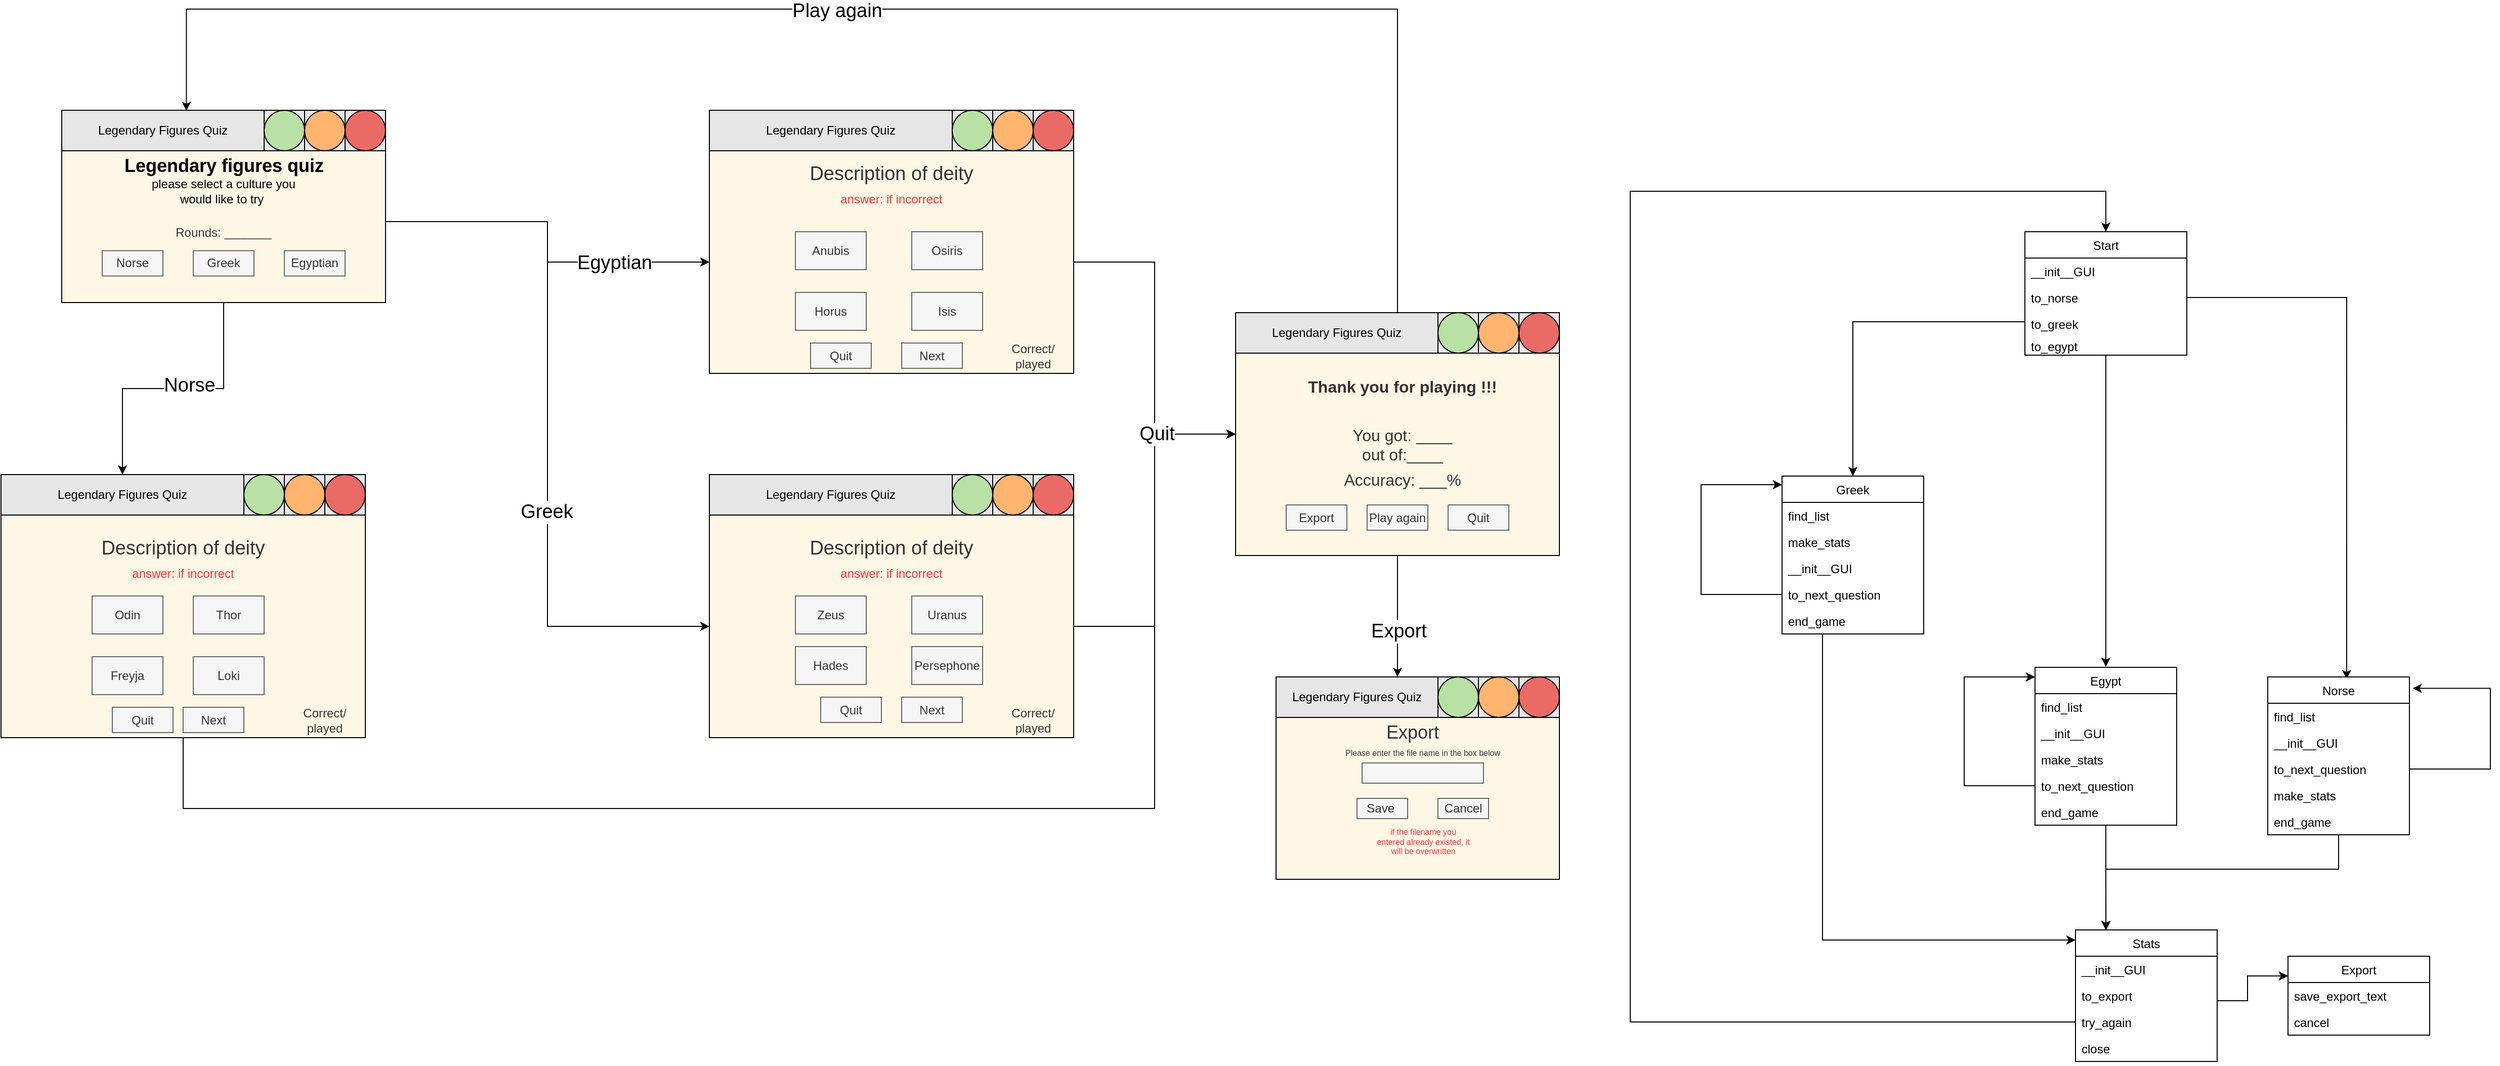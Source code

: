 <mxfile version="14.8.1" type="onedrive"><diagram id="xE3q4U_nRQGGCfrTO-c7" name="Page-1"><mxGraphModel dx="948" dy="1047" grid="1" gridSize="10" guides="1" tooltips="1" connect="1" arrows="1" fold="1" page="1" pageScale="1" pageWidth="850" pageHeight="1100" math="0" shadow="0"><root><mxCell id="0"/><mxCell id="1" parent="0"/><mxCell id="kKffQy28tv1JSKXdvkJd-102" style="edgeStyle=orthogonalEdgeStyle;rounded=0;orthogonalLoop=1;jettySize=auto;html=1;fontSize=19;fontColor=#FF3333;" parent="1" source="LfF0vE0qEt1t1nbUzGx0-1" target="kKffQy28tv1JSKXdvkJd-67" edge="1"><mxGeometry relative="1" as="geometry"/></mxCell><mxCell id="kKffQy28tv1JSKXdvkJd-107" value="Egyptian" style="edgeLabel;html=1;align=center;verticalAlign=middle;resizable=0;points=[];fontSize=19;fontColor=#000000;" parent="kKffQy28tv1JSKXdvkJd-102" vertex="1" connectable="0"><mxGeometry x="0.474" y="-1" relative="1" as="geometry"><mxPoint as="offset"/></mxGeometry></mxCell><mxCell id="kKffQy28tv1JSKXdvkJd-103" style="edgeStyle=orthogonalEdgeStyle;rounded=0;orthogonalLoop=1;jettySize=auto;html=1;fontSize=19;fontColor=#FF3333;" parent="1" source="LfF0vE0qEt1t1nbUzGx0-1" target="kKffQy28tv1JSKXdvkJd-6" edge="1"><mxGeometry relative="1" as="geometry"/></mxCell><mxCell id="kKffQy28tv1JSKXdvkJd-105" value="Norse" style="edgeLabel;html=1;align=center;verticalAlign=middle;resizable=0;points=[];fontSize=19;" parent="kKffQy28tv1JSKXdvkJd-103" vertex="1" connectable="0"><mxGeometry x="-0.117" y="-3" relative="1" as="geometry"><mxPoint as="offset"/></mxGeometry></mxCell><mxCell id="kKffQy28tv1JSKXdvkJd-104" style="edgeStyle=orthogonalEdgeStyle;rounded=0;orthogonalLoop=1;jettySize=auto;html=1;entryX=0;entryY=0.5;entryDx=0;entryDy=0;fontSize=19;fontColor=#FF3333;" parent="1" source="LfF0vE0qEt1t1nbUzGx0-1" target="kKffQy28tv1JSKXdvkJd-81" edge="1"><mxGeometry relative="1" as="geometry"/></mxCell><mxCell id="kKffQy28tv1JSKXdvkJd-108" value="Greek" style="edgeLabel;html=1;align=center;verticalAlign=middle;resizable=0;points=[];fontSize=19;fontColor=#000000;" parent="kKffQy28tv1JSKXdvkJd-104" vertex="1" connectable="0"><mxGeometry x="0.24" y="-1" relative="1" as="geometry"><mxPoint as="offset"/></mxGeometry></mxCell><mxCell id="LfF0vE0qEt1t1nbUzGx0-1" value="" style="rounded=0;whiteSpace=wrap;html=1;fillColor=#FFF7E6;" parent="1" vertex="1"><mxGeometry x="120" y="230" width="320" height="160" as="geometry"/></mxCell><mxCell id="LfF0vE0qEt1t1nbUzGx0-2" value="Legendary Figures Quiz" style="rounded=0;whiteSpace=wrap;html=1;fillColor=#E6E6E6;" parent="1" vertex="1"><mxGeometry x="120" y="200" width="200" height="40" as="geometry"/></mxCell><mxCell id="LfF0vE0qEt1t1nbUzGx0-3" value="" style="whiteSpace=wrap;html=1;aspect=fixed;strokeColor=#000000;fillColor=#E6E6E6;" parent="1" vertex="1"><mxGeometry x="320" y="200" width="40" height="40" as="geometry"/></mxCell><mxCell id="LfF0vE0qEt1t1nbUzGx0-4" value="" style="whiteSpace=wrap;html=1;aspect=fixed;strokeColor=#000000;fillColor=#E6E6E6;" parent="1" vertex="1"><mxGeometry x="360" y="200" width="40" height="40" as="geometry"/></mxCell><mxCell id="LfF0vE0qEt1t1nbUzGx0-5" value="" style="whiteSpace=wrap;html=1;aspect=fixed;strokeColor=#000000;fillColor=#E6E6E6;" parent="1" vertex="1"><mxGeometry x="400" y="200" width="40" height="40" as="geometry"/></mxCell><mxCell id="LfF0vE0qEt1t1nbUzGx0-6" value="" style="ellipse;whiteSpace=wrap;html=1;aspect=fixed;fillColor=#B9E0A5;" parent="1" vertex="1"><mxGeometry x="320" y="200" width="40" height="40" as="geometry"/></mxCell><mxCell id="LfF0vE0qEt1t1nbUzGx0-7" value="" style="ellipse;whiteSpace=wrap;html=1;aspect=fixed;fillColor=#FFB570;" parent="1" vertex="1"><mxGeometry x="360" y="200" width="40" height="40" as="geometry"/></mxCell><mxCell id="LfF0vE0qEt1t1nbUzGx0-8" value="" style="ellipse;whiteSpace=wrap;html=1;aspect=fixed;fillColor=#EA6B66;" parent="1" vertex="1"><mxGeometry x="400" y="200" width="40" height="40" as="geometry"/></mxCell><mxCell id="LfF0vE0qEt1t1nbUzGx0-10" value="&lt;font style=&quot;font-size: 18px&quot;&gt;&lt;b&gt;Legendary figures quiz&lt;/b&gt;&lt;/font&gt;" style="text;html=1;strokeColor=none;fillColor=none;align=center;verticalAlign=middle;whiteSpace=wrap;rounded=0;" parent="1" vertex="1"><mxGeometry x="177.5" y="240" width="205" height="30" as="geometry"/></mxCell><mxCell id="LfF0vE0qEt1t1nbUzGx0-11" value="please select a culture you would like to try&amp;nbsp;" style="text;html=1;strokeColor=none;fillColor=none;align=center;verticalAlign=middle;whiteSpace=wrap;rounded=0;" parent="1" vertex="1"><mxGeometry x="200" y="270" width="160" height="20" as="geometry"/></mxCell><mxCell id="kKffQy28tv1JSKXdvkJd-2" value="Norse" style="text;html=1;strokeColor=#666666;fillColor=#f5f5f5;align=center;verticalAlign=middle;whiteSpace=wrap;rounded=0;fontColor=#333333;" parent="1" vertex="1"><mxGeometry x="160" y="338.75" width="60" height="25" as="geometry"/></mxCell><mxCell id="kKffQy28tv1JSKXdvkJd-3" value="Greek" style="text;html=1;strokeColor=#666666;fillColor=#f5f5f5;align=center;verticalAlign=middle;whiteSpace=wrap;rounded=0;fontColor=#333333;" parent="1" vertex="1"><mxGeometry x="250" y="338.75" width="60" height="25" as="geometry"/></mxCell><mxCell id="kKffQy28tv1JSKXdvkJd-4" value="Egyptian" style="text;html=1;strokeColor=#666666;fillColor=#f5f5f5;align=center;verticalAlign=middle;whiteSpace=wrap;rounded=0;fontColor=#333333;" parent="1" vertex="1"><mxGeometry x="340" y="338.75" width="60" height="25" as="geometry"/></mxCell><mxCell id="PrHbMa2H_aQ3CDkOJ6nd-3" style="edgeStyle=orthogonalEdgeStyle;rounded=0;orthogonalLoop=1;jettySize=auto;html=1;entryX=0;entryY=0.5;entryDx=0;entryDy=0;" parent="1" source="kKffQy28tv1JSKXdvkJd-5" target="dH6cqsdTuVhFuU3-MINS-7" edge="1"><mxGeometry relative="1" as="geometry"><Array as="points"><mxPoint x="240" y="890"/><mxPoint x="1200" y="890"/><mxPoint x="1200" y="520"/></Array></mxGeometry></mxCell><mxCell id="kKffQy28tv1JSKXdvkJd-5" value="" style="rounded=0;whiteSpace=wrap;html=1;fillColor=#FFF7E6;" parent="1" vertex="1"><mxGeometry x="60" y="600" width="360" height="220" as="geometry"/></mxCell><mxCell id="kKffQy28tv1JSKXdvkJd-6" value="Legendary Figures Quiz" style="rounded=0;whiteSpace=wrap;html=1;fillColor=#E6E6E6;" parent="1" vertex="1"><mxGeometry x="60" y="560" width="240" height="40" as="geometry"/></mxCell><mxCell id="kKffQy28tv1JSKXdvkJd-7" value="" style="whiteSpace=wrap;html=1;aspect=fixed;strokeColor=#000000;fillColor=#E6E6E6;" parent="1" vertex="1"><mxGeometry x="300" y="560" width="40" height="40" as="geometry"/></mxCell><mxCell id="kKffQy28tv1JSKXdvkJd-8" value="" style="whiteSpace=wrap;html=1;aspect=fixed;strokeColor=#000000;fillColor=#E6E6E6;" parent="1" vertex="1"><mxGeometry x="340" y="560" width="40" height="40" as="geometry"/></mxCell><mxCell id="kKffQy28tv1JSKXdvkJd-9" value="" style="whiteSpace=wrap;html=1;aspect=fixed;strokeColor=#000000;fillColor=#E6E6E6;" parent="1" vertex="1"><mxGeometry x="380" y="560" width="40" height="40" as="geometry"/></mxCell><mxCell id="kKffQy28tv1JSKXdvkJd-10" value="" style="ellipse;whiteSpace=wrap;html=1;aspect=fixed;fillColor=#B9E0A5;" parent="1" vertex="1"><mxGeometry x="300" y="560" width="40" height="40" as="geometry"/></mxCell><mxCell id="kKffQy28tv1JSKXdvkJd-11" value="" style="ellipse;whiteSpace=wrap;html=1;aspect=fixed;fillColor=#FFB570;" parent="1" vertex="1"><mxGeometry x="340" y="560" width="40" height="40" as="geometry"/></mxCell><mxCell id="kKffQy28tv1JSKXdvkJd-12" value="" style="ellipse;whiteSpace=wrap;html=1;aspect=fixed;fillColor=#EA6B66;" parent="1" vertex="1"><mxGeometry x="380" y="560" width="40" height="40" as="geometry"/></mxCell><mxCell id="kKffQy28tv1JSKXdvkJd-19" value="Odin" style="text;html=1;strokeColor=#666666;fillColor=#f5f5f5;align=center;verticalAlign=middle;whiteSpace=wrap;rounded=0;fontColor=#333333;" parent="1" vertex="1"><mxGeometry x="150" y="680" width="70" height="37.5" as="geometry"/></mxCell><mxCell id="kKffQy28tv1JSKXdvkJd-21" value="answer: if incorrect" style="text;html=1;align=center;verticalAlign=middle;whiteSpace=wrap;rounded=0;fontColor=#FF3333;" parent="1" vertex="1"><mxGeometry x="180" y="645" width="120" height="25" as="geometry"/></mxCell><mxCell id="kKffQy28tv1JSKXdvkJd-22" value="Freyja" style="text;html=1;strokeColor=#666666;fillColor=#f5f5f5;align=center;verticalAlign=middle;whiteSpace=wrap;rounded=0;fontColor=#333333;" parent="1" vertex="1"><mxGeometry x="150" y="740" width="70" height="37.5" as="geometry"/></mxCell><mxCell id="kKffQy28tv1JSKXdvkJd-24" value="Thor" style="text;html=1;strokeColor=#666666;fillColor=#f5f5f5;align=center;verticalAlign=middle;whiteSpace=wrap;rounded=0;fontColor=#333333;" parent="1" vertex="1"><mxGeometry x="250" y="680" width="70" height="37.5" as="geometry"/></mxCell><mxCell id="kKffQy28tv1JSKXdvkJd-25" value="Loki" style="text;html=1;strokeColor=#666666;fillColor=#f5f5f5;align=center;verticalAlign=middle;whiteSpace=wrap;rounded=0;fontColor=#333333;" parent="1" vertex="1"><mxGeometry x="250" y="740" width="70" height="37.5" as="geometry"/></mxCell><mxCell id="PrHbMa2H_aQ3CDkOJ6nd-2" style="edgeStyle=orthogonalEdgeStyle;rounded=0;orthogonalLoop=1;jettySize=auto;html=1;" parent="1" source="kKffQy28tv1JSKXdvkJd-67" edge="1"><mxGeometry relative="1" as="geometry"><mxPoint x="1280" y="520" as="targetPoint"/><Array as="points"><mxPoint x="1200" y="350"/><mxPoint x="1200" y="520"/><mxPoint x="1270" y="520"/></Array></mxGeometry></mxCell><mxCell id="kKffQy28tv1JSKXdvkJd-67" value="" style="rounded=0;whiteSpace=wrap;html=1;fillColor=#FFF7E6;" parent="1" vertex="1"><mxGeometry x="760" y="240" width="360" height="220" as="geometry"/></mxCell><mxCell id="kKffQy28tv1JSKXdvkJd-68" value="Legendary Figures Quiz" style="rounded=0;whiteSpace=wrap;html=1;fillColor=#E6E6E6;" parent="1" vertex="1"><mxGeometry x="760" y="200" width="240" height="40" as="geometry"/></mxCell><mxCell id="kKffQy28tv1JSKXdvkJd-69" value="" style="whiteSpace=wrap;html=1;aspect=fixed;strokeColor=#000000;fillColor=#E6E6E6;" parent="1" vertex="1"><mxGeometry x="1000" y="200" width="40" height="40" as="geometry"/></mxCell><mxCell id="kKffQy28tv1JSKXdvkJd-70" value="" style="whiteSpace=wrap;html=1;aspect=fixed;strokeColor=#000000;fillColor=#E6E6E6;" parent="1" vertex="1"><mxGeometry x="1040" y="200" width="40" height="40" as="geometry"/></mxCell><mxCell id="kKffQy28tv1JSKXdvkJd-71" value="" style="whiteSpace=wrap;html=1;aspect=fixed;strokeColor=#000000;fillColor=#E6E6E6;" parent="1" vertex="1"><mxGeometry x="1080" y="200" width="40" height="40" as="geometry"/></mxCell><mxCell id="kKffQy28tv1JSKXdvkJd-72" value="" style="ellipse;whiteSpace=wrap;html=1;aspect=fixed;fillColor=#B9E0A5;" parent="1" vertex="1"><mxGeometry x="1000" y="200" width="40" height="40" as="geometry"/></mxCell><mxCell id="kKffQy28tv1JSKXdvkJd-73" value="" style="ellipse;whiteSpace=wrap;html=1;aspect=fixed;fillColor=#FFB570;" parent="1" vertex="1"><mxGeometry x="1040" y="200" width="40" height="40" as="geometry"/></mxCell><mxCell id="kKffQy28tv1JSKXdvkJd-74" value="" style="ellipse;whiteSpace=wrap;html=1;aspect=fixed;fillColor=#EA6B66;" parent="1" vertex="1"><mxGeometry x="1080" y="200" width="40" height="40" as="geometry"/></mxCell><mxCell id="kKffQy28tv1JSKXdvkJd-75" value="Anubis" style="text;html=1;strokeColor=#666666;fillColor=#f5f5f5;align=center;verticalAlign=middle;whiteSpace=wrap;rounded=0;fontColor=#333333;" parent="1" vertex="1"><mxGeometry x="845" y="320" width="70" height="37.5" as="geometry"/></mxCell><mxCell id="kKffQy28tv1JSKXdvkJd-77" value="answer: if incorrect" style="text;html=1;align=center;verticalAlign=middle;whiteSpace=wrap;rounded=0;fontColor=#FF3333;" parent="1" vertex="1"><mxGeometry x="880" y="275" width="120" height="25" as="geometry"/></mxCell><mxCell id="kKffQy28tv1JSKXdvkJd-78" value="Horus" style="text;html=1;strokeColor=#666666;fillColor=#f5f5f5;align=center;verticalAlign=middle;whiteSpace=wrap;rounded=0;fontColor=#333333;" parent="1" vertex="1"><mxGeometry x="845" y="380" width="70" height="37.5" as="geometry"/></mxCell><mxCell id="kKffQy28tv1JSKXdvkJd-79" value="Osiris" style="text;html=1;strokeColor=#666666;fillColor=#f5f5f5;align=center;verticalAlign=middle;whiteSpace=wrap;rounded=0;fontColor=#333333;" parent="1" vertex="1"><mxGeometry x="960" y="320" width="70" height="37.5" as="geometry"/></mxCell><mxCell id="kKffQy28tv1JSKXdvkJd-80" value="Isis" style="text;html=1;strokeColor=#666666;fillColor=#f5f5f5;align=center;verticalAlign=middle;whiteSpace=wrap;rounded=0;fontColor=#333333;" parent="1" vertex="1"><mxGeometry x="960" y="380" width="70" height="37.5" as="geometry"/></mxCell><mxCell id="PrHbMa2H_aQ3CDkOJ6nd-1" style="edgeStyle=orthogonalEdgeStyle;rounded=0;orthogonalLoop=1;jettySize=auto;html=1;entryX=0;entryY=0.5;entryDx=0;entryDy=0;" parent="1" source="kKffQy28tv1JSKXdvkJd-81" target="dH6cqsdTuVhFuU3-MINS-7" edge="1"><mxGeometry relative="1" as="geometry"><mxPoint x="1240" y="560" as="targetPoint"/><Array as="points"><mxPoint x="1200" y="710"/><mxPoint x="1200" y="520"/></Array></mxGeometry></mxCell><mxCell id="PrHbMa2H_aQ3CDkOJ6nd-4" value="&lt;font style=&quot;font-size: 19px&quot;&gt;Quit&lt;/font&gt;" style="edgeLabel;html=1;align=center;verticalAlign=middle;resizable=0;points=[];" parent="PrHbMa2H_aQ3CDkOJ6nd-1" vertex="1" connectable="0"><mxGeometry x="0.314" y="-2" relative="1" as="geometry"><mxPoint y="-40" as="offset"/></mxGeometry></mxCell><mxCell id="kKffQy28tv1JSKXdvkJd-81" value="" style="rounded=0;whiteSpace=wrap;html=1;fillColor=#FFF7E6;" parent="1" vertex="1"><mxGeometry x="760" y="600" width="360" height="220" as="geometry"/></mxCell><mxCell id="kKffQy28tv1JSKXdvkJd-82" value="Legendary Figures Quiz" style="rounded=0;whiteSpace=wrap;html=1;fillColor=#E6E6E6;" parent="1" vertex="1"><mxGeometry x="760" y="560" width="240" height="40" as="geometry"/></mxCell><mxCell id="kKffQy28tv1JSKXdvkJd-83" value="" style="whiteSpace=wrap;html=1;aspect=fixed;strokeColor=#000000;fillColor=#E6E6E6;" parent="1" vertex="1"><mxGeometry x="1000" y="560" width="40" height="40" as="geometry"/></mxCell><mxCell id="kKffQy28tv1JSKXdvkJd-84" value="" style="whiteSpace=wrap;html=1;aspect=fixed;strokeColor=#000000;fillColor=#E6E6E6;" parent="1" vertex="1"><mxGeometry x="1040" y="560" width="40" height="40" as="geometry"/></mxCell><mxCell id="kKffQy28tv1JSKXdvkJd-85" value="" style="whiteSpace=wrap;html=1;aspect=fixed;strokeColor=#000000;fillColor=#E6E6E6;" parent="1" vertex="1"><mxGeometry x="1080" y="560" width="40" height="40" as="geometry"/></mxCell><mxCell id="kKffQy28tv1JSKXdvkJd-86" value="" style="ellipse;whiteSpace=wrap;html=1;aspect=fixed;fillColor=#B9E0A5;" parent="1" vertex="1"><mxGeometry x="1000" y="560" width="40" height="40" as="geometry"/></mxCell><mxCell id="kKffQy28tv1JSKXdvkJd-87" value="" style="ellipse;whiteSpace=wrap;html=1;aspect=fixed;fillColor=#FFB570;" parent="1" vertex="1"><mxGeometry x="1040" y="560" width="40" height="40" as="geometry"/></mxCell><mxCell id="kKffQy28tv1JSKXdvkJd-88" value="" style="ellipse;whiteSpace=wrap;html=1;aspect=fixed;fillColor=#EA6B66;" parent="1" vertex="1"><mxGeometry x="1080" y="560" width="40" height="40" as="geometry"/></mxCell><mxCell id="kKffQy28tv1JSKXdvkJd-89" value="Zeus" style="text;html=1;strokeColor=#666666;fillColor=#f5f5f5;align=center;verticalAlign=middle;whiteSpace=wrap;rounded=0;fontColor=#333333;" parent="1" vertex="1"><mxGeometry x="845" y="680" width="70" height="37.5" as="geometry"/></mxCell><mxCell id="kKffQy28tv1JSKXdvkJd-90" value="Description of deity" style="text;html=1;align=center;verticalAlign=middle;whiteSpace=wrap;rounded=0;fontColor=#333333;fontSize=19;" parent="1" vertex="1"><mxGeometry x="770" y="620" width="340" height="25" as="geometry"/></mxCell><mxCell id="kKffQy28tv1JSKXdvkJd-91" value="answer: if incorrect" style="text;html=1;align=center;verticalAlign=middle;whiteSpace=wrap;rounded=0;fontColor=#FF3333;" parent="1" vertex="1"><mxGeometry x="880" y="645" width="120" height="25" as="geometry"/></mxCell><mxCell id="kKffQy28tv1JSKXdvkJd-92" value="Hades" style="text;html=1;strokeColor=#666666;fillColor=#f5f5f5;align=center;verticalAlign=middle;whiteSpace=wrap;rounded=0;fontColor=#333333;" parent="1" vertex="1"><mxGeometry x="845" y="730" width="70" height="37.5" as="geometry"/></mxCell><mxCell id="kKffQy28tv1JSKXdvkJd-93" value="Uranus" style="text;html=1;strokeColor=#666666;fillColor=#f5f5f5;align=center;verticalAlign=middle;whiteSpace=wrap;rounded=0;fontColor=#333333;" parent="1" vertex="1"><mxGeometry x="960" y="680" width="70" height="37.5" as="geometry"/></mxCell><mxCell id="kKffQy28tv1JSKXdvkJd-94" value="Persephone" style="text;html=1;strokeColor=#666666;fillColor=#f5f5f5;align=center;verticalAlign=middle;whiteSpace=wrap;rounded=0;fontColor=#333333;" parent="1" vertex="1"><mxGeometry x="960" y="730" width="70" height="37.5" as="geometry"/></mxCell><mxCell id="kKffQy28tv1JSKXdvkJd-96" value="Rounds: _______" style="text;html=1;align=center;verticalAlign=middle;whiteSpace=wrap;rounded=0;fontColor=#333333;" parent="1" vertex="1"><mxGeometry x="190" y="308" width="180" height="25" as="geometry"/></mxCell><mxCell id="kKffQy28tv1JSKXdvkJd-97" value="Correct/ played" style="text;html=1;align=center;verticalAlign=middle;whiteSpace=wrap;rounded=0;fontColor=#333333;" parent="1" vertex="1"><mxGeometry x="350" y="790" width="60" height="25" as="geometry"/></mxCell><mxCell id="kKffQy28tv1JSKXdvkJd-98" value="Correct/ played" style="text;html=1;align=center;verticalAlign=middle;whiteSpace=wrap;rounded=0;fontColor=#333333;" parent="1" vertex="1"><mxGeometry x="1050" y="790" width="60" height="25" as="geometry"/></mxCell><mxCell id="kKffQy28tv1JSKXdvkJd-99" value="Correct/ played" style="text;html=1;align=center;verticalAlign=middle;whiteSpace=wrap;rounded=0;fontColor=#333333;" parent="1" vertex="1"><mxGeometry x="1050" y="430" width="60" height="25" as="geometry"/></mxCell><mxCell id="kKffQy28tv1JSKXdvkJd-100" value="Description of deity" style="text;html=1;align=center;verticalAlign=middle;whiteSpace=wrap;rounded=0;fontColor=#333333;fontSize=19;" parent="1" vertex="1"><mxGeometry x="70" y="620" width="340" height="25" as="geometry"/></mxCell><mxCell id="kKffQy28tv1JSKXdvkJd-101" value="Description of deity" style="text;html=1;align=center;verticalAlign=middle;whiteSpace=wrap;rounded=0;fontColor=#333333;fontSize=19;" parent="1" vertex="1"><mxGeometry x="770" y="250" width="340" height="25" as="geometry"/></mxCell><mxCell id="kKffQy28tv1JSKXdvkJd-109" value="Quit" style="text;html=1;strokeColor=#666666;fillColor=#f5f5f5;align=center;verticalAlign=middle;whiteSpace=wrap;rounded=0;fontColor=#333333;" parent="1" vertex="1"><mxGeometry x="870" y="780" width="60" height="25" as="geometry"/></mxCell><mxCell id="kKffQy28tv1JSKXdvkJd-110" value="Next" style="text;html=1;strokeColor=#666666;fillColor=#f5f5f5;align=center;verticalAlign=middle;whiteSpace=wrap;rounded=0;fontColor=#333333;" parent="1" vertex="1"><mxGeometry x="950" y="780" width="60" height="25" as="geometry"/></mxCell><mxCell id="dH6cqsdTuVhFuU3-MINS-1" value="Quit" style="text;html=1;strokeColor=#666666;fillColor=#f5f5f5;align=center;verticalAlign=middle;whiteSpace=wrap;rounded=0;fontColor=#333333;" parent="1" vertex="1"><mxGeometry x="860" y="430" width="60" height="25" as="geometry"/></mxCell><mxCell id="dH6cqsdTuVhFuU3-MINS-2" value="Next" style="text;html=1;strokeColor=#666666;fillColor=#f5f5f5;align=center;verticalAlign=middle;whiteSpace=wrap;rounded=0;fontColor=#333333;" parent="1" vertex="1"><mxGeometry x="950" y="430" width="60" height="25" as="geometry"/></mxCell><mxCell id="dH6cqsdTuVhFuU3-MINS-4" value="Quit" style="text;html=1;strokeColor=#666666;fillColor=#f5f5f5;align=center;verticalAlign=middle;whiteSpace=wrap;rounded=0;fontColor=#333333;" parent="1" vertex="1"><mxGeometry x="170" y="790" width="60" height="25" as="geometry"/></mxCell><mxCell id="dH6cqsdTuVhFuU3-MINS-5" value="Next" style="text;html=1;strokeColor=#666666;fillColor=#f5f5f5;align=center;verticalAlign=middle;whiteSpace=wrap;rounded=0;fontColor=#333333;" parent="1" vertex="1"><mxGeometry x="240" y="790" width="60" height="25" as="geometry"/></mxCell><mxCell id="PrHbMa2H_aQ3CDkOJ6nd-9" style="edgeStyle=orthogonalEdgeStyle;rounded=0;orthogonalLoop=1;jettySize=auto;html=1;entryX=0.616;entryY=0.014;entryDx=0;entryDy=0;entryPerimeter=0;" parent="1" source="dH6cqsdTuVhFuU3-MINS-7" target="LfF0vE0qEt1t1nbUzGx0-2" edge="1"><mxGeometry relative="1" as="geometry"><mxPoint x="543.651" y="100" as="targetPoint"/><Array as="points"><mxPoint x="1440" y="100"/><mxPoint x="243" y="100"/></Array></mxGeometry></mxCell><mxCell id="PrHbMa2H_aQ3CDkOJ6nd-10" value="&lt;font style=&quot;font-size: 19px&quot;&gt;Play again&lt;/font&gt;" style="edgeLabel;html=1;align=center;verticalAlign=middle;resizable=0;points=[];" parent="PrHbMa2H_aQ3CDkOJ6nd-9" vertex="1" connectable="0"><mxGeometry x="0.069" y="2" relative="1" as="geometry"><mxPoint as="offset"/></mxGeometry></mxCell><mxCell id="PrHbMa2H_aQ3CDkOJ6nd-20" style="edgeStyle=orthogonalEdgeStyle;rounded=0;orthogonalLoop=1;jettySize=auto;html=1;entryX=0.75;entryY=0;entryDx=0;entryDy=0;" parent="1" source="dH6cqsdTuVhFuU3-MINS-7" target="PrHbMa2H_aQ3CDkOJ6nd-13" edge="1"><mxGeometry relative="1" as="geometry"><mxPoint x="1450" y="730" as="targetPoint"/><Array as="points"/></mxGeometry></mxCell><mxCell id="PrHbMa2H_aQ3CDkOJ6nd-21" value="&lt;span style=&quot;font-size: 19px&quot;&gt;Export&lt;/span&gt;" style="edgeLabel;html=1;align=center;verticalAlign=middle;resizable=0;points=[];" parent="PrHbMa2H_aQ3CDkOJ6nd-20" vertex="1" connectable="0"><mxGeometry x="0.252" y="1" relative="1" as="geometry"><mxPoint as="offset"/></mxGeometry></mxCell><mxCell id="dH6cqsdTuVhFuU3-MINS-7" value="&lt;font size=&quot;3&quot;&gt;&lt;br&gt;&lt;/font&gt;" style="rounded=0;whiteSpace=wrap;html=1;fillColor=#FFF7E6;" parent="1" vertex="1"><mxGeometry x="1280" y="400" width="320" height="240" as="geometry"/></mxCell><mxCell id="dH6cqsdTuVhFuU3-MINS-8" value="Legendary Figures Quiz" style="rounded=0;whiteSpace=wrap;html=1;fillColor=#E6E6E6;" parent="1" vertex="1"><mxGeometry x="1280" y="400" width="200" height="40" as="geometry"/></mxCell><mxCell id="dH6cqsdTuVhFuU3-MINS-9" value="" style="whiteSpace=wrap;html=1;aspect=fixed;strokeColor=#000000;fillColor=#E6E6E6;" parent="1" vertex="1"><mxGeometry x="1480" y="400" width="40" height="40" as="geometry"/></mxCell><mxCell id="dH6cqsdTuVhFuU3-MINS-10" value="" style="whiteSpace=wrap;html=1;aspect=fixed;strokeColor=#000000;fillColor=#E6E6E6;" parent="1" vertex="1"><mxGeometry x="1520" y="400" width="40" height="40" as="geometry"/></mxCell><mxCell id="dH6cqsdTuVhFuU3-MINS-11" value="" style="whiteSpace=wrap;html=1;aspect=fixed;strokeColor=#000000;fillColor=#E6E6E6;" parent="1" vertex="1"><mxGeometry x="1560" y="400" width="40" height="40" as="geometry"/></mxCell><mxCell id="dH6cqsdTuVhFuU3-MINS-12" value="" style="ellipse;whiteSpace=wrap;html=1;aspect=fixed;fillColor=#B9E0A5;" parent="1" vertex="1"><mxGeometry x="1480" y="400" width="40" height="40" as="geometry"/></mxCell><mxCell id="dH6cqsdTuVhFuU3-MINS-13" value="" style="ellipse;whiteSpace=wrap;html=1;aspect=fixed;fillColor=#FFB570;" parent="1" vertex="1"><mxGeometry x="1520" y="400" width="40" height="40" as="geometry"/></mxCell><mxCell id="dH6cqsdTuVhFuU3-MINS-14" value="" style="ellipse;whiteSpace=wrap;html=1;aspect=fixed;fillColor=#EA6B66;" parent="1" vertex="1"><mxGeometry x="1560" y="400" width="40" height="40" as="geometry"/></mxCell><mxCell id="dH6cqsdTuVhFuU3-MINS-15" value="Thank you for playing !!!" style="text;html=1;align=center;verticalAlign=middle;whiteSpace=wrap;rounded=0;fontColor=#333333;fontSize=16;fontStyle=1" parent="1" vertex="1"><mxGeometry x="1340" y="460" width="210" height="25" as="geometry"/></mxCell><mxCell id="dH6cqsdTuVhFuU3-MINS-16" value="You got: ____&lt;br&gt;out of:____&lt;br&gt;&lt;br&gt;" style="text;html=1;align=center;verticalAlign=middle;whiteSpace=wrap;rounded=0;fontColor=#333333;fontSize=16;" parent="1" vertex="1"><mxGeometry x="1350" y="510" width="190" height="60" as="geometry"/></mxCell><mxCell id="dH6cqsdTuVhFuU3-MINS-17" value="Accuracy: ___%" style="text;html=1;align=center;verticalAlign=middle;whiteSpace=wrap;rounded=0;fontColor=#333333;fontSize=16;" parent="1" vertex="1"><mxGeometry x="1380" y="530" width="130" height="70" as="geometry"/></mxCell><mxCell id="PrHbMa2H_aQ3CDkOJ6nd-5" value="Export" style="text;html=1;strokeColor=#666666;fillColor=#f5f5f5;align=center;verticalAlign=middle;whiteSpace=wrap;rounded=0;fontColor=#333333;" parent="1" vertex="1"><mxGeometry x="1330" y="590" width="60" height="25" as="geometry"/></mxCell><mxCell id="PrHbMa2H_aQ3CDkOJ6nd-6" value="Quit" style="text;html=1;strokeColor=#666666;fillColor=#f5f5f5;align=center;verticalAlign=middle;whiteSpace=wrap;rounded=0;fontColor=#333333;" parent="1" vertex="1"><mxGeometry x="1490" y="590" width="60" height="25" as="geometry"/></mxCell><mxCell id="PrHbMa2H_aQ3CDkOJ6nd-7" value="Play again" style="text;html=1;strokeColor=#666666;fillColor=#f5f5f5;align=center;verticalAlign=middle;whiteSpace=wrap;rounded=0;fontColor=#333333;" parent="1" vertex="1"><mxGeometry x="1410" y="590" width="60" height="25" as="geometry"/></mxCell><mxCell id="PrHbMa2H_aQ3CDkOJ6nd-11" value="&lt;font size=&quot;3&quot;&gt;&lt;br&gt;&lt;/font&gt;" style="rounded=0;whiteSpace=wrap;html=1;fillColor=#FFF7E6;" parent="1" vertex="1"><mxGeometry x="1320" y="800" width="280" height="160" as="geometry"/></mxCell><mxCell id="PrHbMa2H_aQ3CDkOJ6nd-12" value="&lt;font size=&quot;1&quot;&gt;&lt;span style=&quot;font-size: 18px&quot;&gt;Export&lt;/span&gt;&lt;/font&gt;" style="text;html=1;align=center;verticalAlign=middle;whiteSpace=wrap;rounded=0;fontColor=#333333;" parent="1" vertex="1"><mxGeometry x="1410" y="800" width="90" height="30" as="geometry"/></mxCell><mxCell id="PrHbMa2H_aQ3CDkOJ6nd-13" value="Legendary Figures Quiz" style="rounded=0;whiteSpace=wrap;html=1;fillColor=#E6E6E6;" parent="1" vertex="1"><mxGeometry x="1320" y="760" width="160" height="40" as="geometry"/></mxCell><mxCell id="PrHbMa2H_aQ3CDkOJ6nd-14" value="" style="whiteSpace=wrap;html=1;aspect=fixed;strokeColor=#000000;fillColor=#E6E6E6;" parent="1" vertex="1"><mxGeometry x="1480" y="760" width="40" height="40" as="geometry"/></mxCell><mxCell id="PrHbMa2H_aQ3CDkOJ6nd-15" value="" style="whiteSpace=wrap;html=1;aspect=fixed;strokeColor=#000000;fillColor=#E6E6E6;" parent="1" vertex="1"><mxGeometry x="1520" y="760" width="40" height="40" as="geometry"/></mxCell><mxCell id="PrHbMa2H_aQ3CDkOJ6nd-16" value="" style="whiteSpace=wrap;html=1;aspect=fixed;strokeColor=#000000;fillColor=#E6E6E6;" parent="1" vertex="1"><mxGeometry x="1560" y="760" width="40" height="40" as="geometry"/></mxCell><mxCell id="PrHbMa2H_aQ3CDkOJ6nd-17" value="" style="ellipse;whiteSpace=wrap;html=1;aspect=fixed;fillColor=#B9E0A5;" parent="1" vertex="1"><mxGeometry x="1480" y="760" width="40" height="40" as="geometry"/></mxCell><mxCell id="PrHbMa2H_aQ3CDkOJ6nd-18" value="" style="ellipse;whiteSpace=wrap;html=1;aspect=fixed;fillColor=#FFB570;" parent="1" vertex="1"><mxGeometry x="1520" y="760" width="40" height="40" as="geometry"/></mxCell><mxCell id="PrHbMa2H_aQ3CDkOJ6nd-19" value="" style="ellipse;whiteSpace=wrap;html=1;aspect=fixed;fillColor=#EA6B66;" parent="1" vertex="1"><mxGeometry x="1560" y="760" width="40" height="40" as="geometry"/></mxCell><mxCell id="PrHbMa2H_aQ3CDkOJ6nd-22" value="Please enter the file name in the box below" style="text;html=1;align=center;verticalAlign=middle;whiteSpace=wrap;rounded=0;fontColor=#333333;fontSize=8;" parent="1" vertex="1"><mxGeometry x="1380" y="820" width="170" height="30" as="geometry"/></mxCell><mxCell id="PrHbMa2H_aQ3CDkOJ6nd-23" value="" style="text;html=1;strokeColor=#666666;fillColor=#f5f5f5;align=center;verticalAlign=middle;whiteSpace=wrap;rounded=0;fontColor=#333333;fontSize=8;" parent="1" vertex="1"><mxGeometry x="1405" y="845" width="120" height="20" as="geometry"/></mxCell><mxCell id="PrHbMa2H_aQ3CDkOJ6nd-24" value="Save&amp;nbsp;" style="text;html=1;strokeColor=#666666;fillColor=#f5f5f5;align=center;verticalAlign=middle;whiteSpace=wrap;rounded=0;fontColor=#333333;" parent="1" vertex="1"><mxGeometry x="1400" y="880" width="50" height="20" as="geometry"/></mxCell><mxCell id="PrHbMa2H_aQ3CDkOJ6nd-25" value="Cancel" style="text;html=1;strokeColor=#666666;fillColor=#f5f5f5;align=center;verticalAlign=middle;whiteSpace=wrap;rounded=0;fontColor=#333333;" parent="1" vertex="1"><mxGeometry x="1480" y="880" width="50" height="20" as="geometry"/></mxCell><mxCell id="PrHbMa2H_aQ3CDkOJ6nd-26" value="if the filename you entered already existed, it will be overwritten" style="text;html=1;align=center;verticalAlign=middle;whiteSpace=wrap;rounded=0;fontSize=8;fontColor=#FF3333;" parent="1" vertex="1"><mxGeometry x="1417.5" y="910" width="95" height="25" as="geometry"/></mxCell><mxCell id="DrkRbGVA6idlM1aBPFkZ-10" style="edgeStyle=orthogonalEdgeStyle;rounded=0;orthogonalLoop=1;jettySize=auto;html=1;" edge="1" parent="1" source="DrkRbGVA6idlM1aBPFkZ-2"><mxGeometry relative="1" as="geometry"><mxPoint x="2140" y="750" as="targetPoint"/><Array as="points"><mxPoint x="2140" y="560"/><mxPoint x="2140" y="560"/></Array></mxGeometry></mxCell><mxCell id="DrkRbGVA6idlM1aBPFkZ-2" value="Start" style="swimlane;fontStyle=0;childLayout=stackLayout;horizontal=1;startSize=26;horizontalStack=0;resizeParent=1;resizeParentMax=0;resizeLast=0;collapsible=1;marginBottom=0;" vertex="1" parent="1"><mxGeometry x="2060" y="320" width="160" height="122" as="geometry"/></mxCell><mxCell id="DrkRbGVA6idlM1aBPFkZ-3" value="__init__GUI" style="text;strokeColor=none;fillColor=none;align=left;verticalAlign=top;spacingLeft=4;spacingRight=4;overflow=hidden;rotatable=0;points=[[0,0.5],[1,0.5]];portConstraint=eastwest;" vertex="1" parent="DrkRbGVA6idlM1aBPFkZ-2"><mxGeometry y="26" width="160" height="26" as="geometry"/></mxCell><mxCell id="DrkRbGVA6idlM1aBPFkZ-4" value="to_norse" style="text;strokeColor=none;fillColor=none;align=left;verticalAlign=top;spacingLeft=4;spacingRight=4;overflow=hidden;rotatable=0;points=[[0,0.5],[1,0.5]];portConstraint=eastwest;" vertex="1" parent="DrkRbGVA6idlM1aBPFkZ-2"><mxGeometry y="52" width="160" height="26" as="geometry"/></mxCell><mxCell id="DrkRbGVA6idlM1aBPFkZ-5" value="to_greek" style="text;strokeColor=none;fillColor=none;align=left;verticalAlign=top;spacingLeft=4;spacingRight=4;overflow=hidden;rotatable=0;points=[[0,0.5],[1,0.5]];portConstraint=eastwest;" vertex="1" parent="DrkRbGVA6idlM1aBPFkZ-2"><mxGeometry y="78" width="160" height="22" as="geometry"/></mxCell><mxCell id="DrkRbGVA6idlM1aBPFkZ-6" value="to_egypt" style="text;strokeColor=none;fillColor=none;align=left;verticalAlign=top;spacingLeft=4;spacingRight=4;overflow=hidden;rotatable=0;points=[[0,0.5],[1,0.5]];portConstraint=eastwest;" vertex="1" parent="DrkRbGVA6idlM1aBPFkZ-2"><mxGeometry y="100" width="160" height="22" as="geometry"/></mxCell><mxCell id="DrkRbGVA6idlM1aBPFkZ-7" style="edgeStyle=orthogonalEdgeStyle;rounded=0;orthogonalLoop=1;jettySize=auto;html=1;" edge="1" parent="1" source="DrkRbGVA6idlM1aBPFkZ-5" target="DrkRbGVA6idlM1aBPFkZ-11"><mxGeometry relative="1" as="geometry"><mxPoint x="1980" y="560" as="targetPoint"/></mxGeometry></mxCell><mxCell id="DrkRbGVA6idlM1aBPFkZ-9" style="edgeStyle=orthogonalEdgeStyle;rounded=0;orthogonalLoop=1;jettySize=auto;html=1;entryX=0.557;entryY=0.014;entryDx=0;entryDy=0;entryPerimeter=0;" edge="1" parent="1" source="DrkRbGVA6idlM1aBPFkZ-4" target="DrkRbGVA6idlM1aBPFkZ-23"><mxGeometry relative="1" as="geometry"><mxPoint x="2350" y="760" as="targetPoint"/></mxGeometry></mxCell><mxCell id="DrkRbGVA6idlM1aBPFkZ-57" style="edgeStyle=orthogonalEdgeStyle;rounded=0;orthogonalLoop=1;jettySize=auto;html=1;entryX=0;entryY=0.077;entryDx=0;entryDy=0;entryPerimeter=0;" edge="1" parent="1" source="DrkRbGVA6idlM1aBPFkZ-11" target="DrkRbGVA6idlM1aBPFkZ-43"><mxGeometry relative="1" as="geometry"><mxPoint x="2050" y="1020" as="targetPoint"/><Array as="points"><mxPoint x="1860" y="1020"/></Array></mxGeometry></mxCell><mxCell id="DrkRbGVA6idlM1aBPFkZ-11" value="Greek" style="swimlane;fontStyle=0;childLayout=stackLayout;horizontal=1;startSize=26;horizontalStack=0;resizeParent=1;resizeParentMax=0;resizeLast=0;collapsible=1;marginBottom=0;" vertex="1" parent="1"><mxGeometry x="1820" y="561.5" width="140" height="156" as="geometry"/></mxCell><mxCell id="DrkRbGVA6idlM1aBPFkZ-12" value="find_list" style="text;strokeColor=none;fillColor=none;align=left;verticalAlign=top;spacingLeft=4;spacingRight=4;overflow=hidden;rotatable=0;points=[[0,0.5],[1,0.5]];portConstraint=eastwest;" vertex="1" parent="DrkRbGVA6idlM1aBPFkZ-11"><mxGeometry y="26" width="140" height="26" as="geometry"/></mxCell><mxCell id="DrkRbGVA6idlM1aBPFkZ-14" value="make_stats" style="text;strokeColor=none;fillColor=none;align=left;verticalAlign=top;spacingLeft=4;spacingRight=4;overflow=hidden;rotatable=0;points=[[0,0.5],[1,0.5]];portConstraint=eastwest;" vertex="1" parent="DrkRbGVA6idlM1aBPFkZ-11"><mxGeometry y="52" width="140" height="26" as="geometry"/></mxCell><mxCell id="DrkRbGVA6idlM1aBPFkZ-27" value="__init__GUI" style="text;strokeColor=none;fillColor=none;align=left;verticalAlign=top;spacingLeft=4;spacingRight=4;overflow=hidden;rotatable=0;points=[[0,0.5],[1,0.5]];portConstraint=eastwest;" vertex="1" parent="DrkRbGVA6idlM1aBPFkZ-11"><mxGeometry y="78" width="140" height="26" as="geometry"/></mxCell><mxCell id="DrkRbGVA6idlM1aBPFkZ-28" value="to_next_question" style="text;strokeColor=none;fillColor=none;align=left;verticalAlign=top;spacingLeft=4;spacingRight=4;overflow=hidden;rotatable=0;points=[[0,0.5],[1,0.5]];portConstraint=eastwest;" vertex="1" parent="DrkRbGVA6idlM1aBPFkZ-11"><mxGeometry y="104" width="140" height="26" as="geometry"/></mxCell><mxCell id="DrkRbGVA6idlM1aBPFkZ-29" value="end_game" style="text;strokeColor=none;fillColor=none;align=left;verticalAlign=top;spacingLeft=4;spacingRight=4;overflow=hidden;rotatable=0;points=[[0,0.5],[1,0.5]];portConstraint=eastwest;" vertex="1" parent="DrkRbGVA6idlM1aBPFkZ-11"><mxGeometry y="130" width="140" height="26" as="geometry"/></mxCell><mxCell id="DrkRbGVA6idlM1aBPFkZ-41" style="edgeStyle=orthogonalEdgeStyle;rounded=0;orthogonalLoop=1;jettySize=auto;html=1;" edge="1" parent="DrkRbGVA6idlM1aBPFkZ-11" source="DrkRbGVA6idlM1aBPFkZ-28" target="DrkRbGVA6idlM1aBPFkZ-11"><mxGeometry relative="1" as="geometry"><mxPoint x="-60" y="8.5" as="targetPoint"/><Array as="points"><mxPoint x="-80" y="117.5"/><mxPoint x="-80" y="8.5"/></Array></mxGeometry></mxCell><mxCell id="DrkRbGVA6idlM1aBPFkZ-58" style="edgeStyle=orthogonalEdgeStyle;rounded=0;orthogonalLoop=1;jettySize=auto;html=1;entryX=0.215;entryY=0.003;entryDx=0;entryDy=0;entryPerimeter=0;" edge="1" parent="1" source="DrkRbGVA6idlM1aBPFkZ-19" target="DrkRbGVA6idlM1aBPFkZ-43"><mxGeometry relative="1" as="geometry"/></mxCell><mxCell id="DrkRbGVA6idlM1aBPFkZ-19" value="Egypt" style="swimlane;fontStyle=0;childLayout=stackLayout;horizontal=1;startSize=26;horizontalStack=0;resizeParent=1;resizeParentMax=0;resizeLast=0;collapsible=1;marginBottom=0;" vertex="1" parent="1"><mxGeometry x="2070" y="750.5" width="140" height="156" as="geometry"/></mxCell><mxCell id="DrkRbGVA6idlM1aBPFkZ-30" value="find_list" style="text;strokeColor=none;fillColor=none;align=left;verticalAlign=top;spacingLeft=4;spacingRight=4;overflow=hidden;rotatable=0;points=[[0,0.5],[1,0.5]];portConstraint=eastwest;" vertex="1" parent="DrkRbGVA6idlM1aBPFkZ-19"><mxGeometry y="26" width="140" height="26" as="geometry"/></mxCell><mxCell id="DrkRbGVA6idlM1aBPFkZ-47" value="__init__GUI" style="text;strokeColor=none;fillColor=none;align=left;verticalAlign=top;spacingLeft=4;spacingRight=4;overflow=hidden;rotatable=0;points=[[0,0.5],[1,0.5]];portConstraint=eastwest;" vertex="1" parent="DrkRbGVA6idlM1aBPFkZ-19"><mxGeometry y="52" width="140" height="26" as="geometry"/></mxCell><mxCell id="DrkRbGVA6idlM1aBPFkZ-31" value="make_stats" style="text;strokeColor=none;fillColor=none;align=left;verticalAlign=top;spacingLeft=4;spacingRight=4;overflow=hidden;rotatable=0;points=[[0,0.5],[1,0.5]];portConstraint=eastwest;" vertex="1" parent="DrkRbGVA6idlM1aBPFkZ-19"><mxGeometry y="78" width="140" height="26" as="geometry"/></mxCell><mxCell id="DrkRbGVA6idlM1aBPFkZ-33" value="to_next_question" style="text;strokeColor=none;fillColor=none;align=left;verticalAlign=top;spacingLeft=4;spacingRight=4;overflow=hidden;rotatable=0;points=[[0,0.5],[1,0.5]];portConstraint=eastwest;" vertex="1" parent="DrkRbGVA6idlM1aBPFkZ-19"><mxGeometry y="104" width="140" height="26" as="geometry"/></mxCell><mxCell id="DrkRbGVA6idlM1aBPFkZ-34" value="end_game" style="text;strokeColor=none;fillColor=none;align=left;verticalAlign=top;spacingLeft=4;spacingRight=4;overflow=hidden;rotatable=0;points=[[0,0.5],[1,0.5]];portConstraint=eastwest;" vertex="1" parent="DrkRbGVA6idlM1aBPFkZ-19"><mxGeometry y="130" width="140" height="26" as="geometry"/></mxCell><mxCell id="DrkRbGVA6idlM1aBPFkZ-59" style="edgeStyle=orthogonalEdgeStyle;rounded=0;orthogonalLoop=1;jettySize=auto;html=1;" edge="1" parent="1" source="DrkRbGVA6idlM1aBPFkZ-23"><mxGeometry relative="1" as="geometry"><mxPoint x="2140" y="1010" as="targetPoint"/><Array as="points"><mxPoint x="2370" y="950"/><mxPoint x="2140" y="950"/></Array></mxGeometry></mxCell><mxCell id="DrkRbGVA6idlM1aBPFkZ-23" value="Norse" style="swimlane;fontStyle=0;childLayout=stackLayout;horizontal=1;startSize=26;horizontalStack=0;resizeParent=1;resizeParentMax=0;resizeLast=0;collapsible=1;marginBottom=0;" vertex="1" parent="1"><mxGeometry x="2300" y="760" width="140" height="156" as="geometry"/></mxCell><mxCell id="DrkRbGVA6idlM1aBPFkZ-35" value="find_list" style="text;strokeColor=none;fillColor=none;align=left;verticalAlign=top;spacingLeft=4;spacingRight=4;overflow=hidden;rotatable=0;points=[[0,0.5],[1,0.5]];portConstraint=eastwest;" vertex="1" parent="DrkRbGVA6idlM1aBPFkZ-23"><mxGeometry y="26" width="140" height="26" as="geometry"/></mxCell><mxCell id="DrkRbGVA6idlM1aBPFkZ-37" value="__init__GUI" style="text;strokeColor=none;fillColor=none;align=left;verticalAlign=top;spacingLeft=4;spacingRight=4;overflow=hidden;rotatable=0;points=[[0,0.5],[1,0.5]];portConstraint=eastwest;" vertex="1" parent="DrkRbGVA6idlM1aBPFkZ-23"><mxGeometry y="52" width="140" height="26" as="geometry"/></mxCell><mxCell id="DrkRbGVA6idlM1aBPFkZ-38" value="to_next_question" style="text;strokeColor=none;fillColor=none;align=left;verticalAlign=top;spacingLeft=4;spacingRight=4;overflow=hidden;rotatable=0;points=[[0,0.5],[1,0.5]];portConstraint=eastwest;" vertex="1" parent="DrkRbGVA6idlM1aBPFkZ-23"><mxGeometry y="78" width="140" height="26" as="geometry"/></mxCell><mxCell id="DrkRbGVA6idlM1aBPFkZ-36" value="make_stats" style="text;strokeColor=none;fillColor=none;align=left;verticalAlign=top;spacingLeft=4;spacingRight=4;overflow=hidden;rotatable=0;points=[[0,0.5],[1,0.5]];portConstraint=eastwest;" vertex="1" parent="DrkRbGVA6idlM1aBPFkZ-23"><mxGeometry y="104" width="140" height="26" as="geometry"/></mxCell><mxCell id="DrkRbGVA6idlM1aBPFkZ-39" value="end_game" style="text;strokeColor=none;fillColor=none;align=left;verticalAlign=top;spacingLeft=4;spacingRight=4;overflow=hidden;rotatable=0;points=[[0,0.5],[1,0.5]];portConstraint=eastwest;" vertex="1" parent="DrkRbGVA6idlM1aBPFkZ-23"><mxGeometry y="130" width="140" height="26" as="geometry"/></mxCell><mxCell id="DrkRbGVA6idlM1aBPFkZ-42" style="edgeStyle=orthogonalEdgeStyle;rounded=0;orthogonalLoop=1;jettySize=auto;html=1;entryX=1.023;entryY=0.072;entryDx=0;entryDy=0;entryPerimeter=0;" edge="1" parent="DrkRbGVA6idlM1aBPFkZ-23" source="DrkRbGVA6idlM1aBPFkZ-38" target="DrkRbGVA6idlM1aBPFkZ-23"><mxGeometry relative="1" as="geometry"><mxPoint x="180" y="20" as="targetPoint"/><Array as="points"><mxPoint x="220" y="91"/><mxPoint x="220" y="11"/></Array></mxGeometry></mxCell><mxCell id="DrkRbGVA6idlM1aBPFkZ-40" style="edgeStyle=orthogonalEdgeStyle;rounded=0;orthogonalLoop=1;jettySize=auto;html=1;" edge="1" parent="1" source="DrkRbGVA6idlM1aBPFkZ-33"><mxGeometry relative="1" as="geometry"><mxPoint x="2070" y="760" as="targetPoint"/><Array as="points"><mxPoint x="2000" y="868"/><mxPoint x="2000" y="760"/></Array></mxGeometry></mxCell><mxCell id="DrkRbGVA6idlM1aBPFkZ-43" value="Stats" style="swimlane;fontStyle=0;childLayout=stackLayout;horizontal=1;startSize=26;horizontalStack=0;resizeParent=1;resizeParentMax=0;resizeLast=0;collapsible=1;marginBottom=0;" vertex="1" parent="1"><mxGeometry x="2110" y="1010" width="140" height="130" as="geometry"/></mxCell><mxCell id="DrkRbGVA6idlM1aBPFkZ-32" value="__init__GUI" style="text;strokeColor=none;fillColor=none;align=left;verticalAlign=top;spacingLeft=4;spacingRight=4;overflow=hidden;rotatable=0;points=[[0,0.5],[1,0.5]];portConstraint=eastwest;" vertex="1" parent="DrkRbGVA6idlM1aBPFkZ-43"><mxGeometry y="26" width="140" height="26" as="geometry"/></mxCell><mxCell id="DrkRbGVA6idlM1aBPFkZ-48" value="to_export" style="text;strokeColor=none;fillColor=none;align=left;verticalAlign=top;spacingLeft=4;spacingRight=4;overflow=hidden;rotatable=0;points=[[0,0.5],[1,0.5]];portConstraint=eastwest;" vertex="1" parent="DrkRbGVA6idlM1aBPFkZ-43"><mxGeometry y="52" width="140" height="26" as="geometry"/></mxCell><mxCell id="DrkRbGVA6idlM1aBPFkZ-49" value="try_again" style="text;strokeColor=none;fillColor=none;align=left;verticalAlign=top;spacingLeft=4;spacingRight=4;overflow=hidden;rotatable=0;points=[[0,0.5],[1,0.5]];portConstraint=eastwest;" vertex="1" parent="DrkRbGVA6idlM1aBPFkZ-43"><mxGeometry y="78" width="140" height="26" as="geometry"/></mxCell><mxCell id="DrkRbGVA6idlM1aBPFkZ-50" value="close " style="text;strokeColor=none;fillColor=none;align=left;verticalAlign=top;spacingLeft=4;spacingRight=4;overflow=hidden;rotatable=0;points=[[0,0.5],[1,0.5]];portConstraint=eastwest;" vertex="1" parent="DrkRbGVA6idlM1aBPFkZ-43"><mxGeometry y="104" width="140" height="26" as="geometry"/></mxCell><mxCell id="DrkRbGVA6idlM1aBPFkZ-51" value="Export" style="swimlane;fontStyle=0;childLayout=stackLayout;horizontal=1;startSize=26;horizontalStack=0;resizeParent=1;resizeParentMax=0;resizeLast=0;collapsible=1;marginBottom=0;" vertex="1" parent="1"><mxGeometry x="2320" y="1036" width="140" height="78" as="geometry"/></mxCell><mxCell id="DrkRbGVA6idlM1aBPFkZ-53" value="save_export_text" style="text;strokeColor=none;fillColor=none;align=left;verticalAlign=top;spacingLeft=4;spacingRight=4;overflow=hidden;rotatable=0;points=[[0,0.5],[1,0.5]];portConstraint=eastwest;" vertex="1" parent="DrkRbGVA6idlM1aBPFkZ-51"><mxGeometry y="26" width="140" height="26" as="geometry"/></mxCell><mxCell id="DrkRbGVA6idlM1aBPFkZ-54" value="cancel" style="text;strokeColor=none;fillColor=none;align=left;verticalAlign=top;spacingLeft=4;spacingRight=4;overflow=hidden;rotatable=0;points=[[0,0.5],[1,0.5]];portConstraint=eastwest;" vertex="1" parent="DrkRbGVA6idlM1aBPFkZ-51"><mxGeometry y="52" width="140" height="26" as="geometry"/></mxCell><mxCell id="DrkRbGVA6idlM1aBPFkZ-55" style="edgeStyle=orthogonalEdgeStyle;rounded=0;orthogonalLoop=1;jettySize=auto;html=1;entryX=0;entryY=0.25;entryDx=0;entryDy=0;exitX=1;exitY=0.5;exitDx=0;exitDy=0;" edge="1" parent="1" source="DrkRbGVA6idlM1aBPFkZ-48" target="DrkRbGVA6idlM1aBPFkZ-51"><mxGeometry relative="1" as="geometry"><Array as="points"><mxPoint x="2250" y="1080"/><mxPoint x="2280" y="1080"/><mxPoint x="2280" y="1056"/></Array></mxGeometry></mxCell><mxCell id="DrkRbGVA6idlM1aBPFkZ-60" style="edgeStyle=orthogonalEdgeStyle;rounded=0;orthogonalLoop=1;jettySize=auto;html=1;" edge="1" parent="1" source="DrkRbGVA6idlM1aBPFkZ-49" target="DrkRbGVA6idlM1aBPFkZ-2"><mxGeometry relative="1" as="geometry"><mxPoint x="1697.386" y="310" as="targetPoint"/><Array as="points"><mxPoint x="1670" y="1101"/><mxPoint x="1670" y="280"/><mxPoint x="2140" y="280"/></Array></mxGeometry></mxCell></root></mxGraphModel></diagram></mxfile>